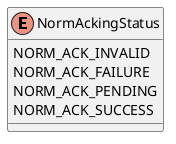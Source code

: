 @startuml
enum NormAckingStatus {
    NORM_ACK_INVALID
    NORM_ACK_FAILURE
    NORM_ACK_PENDING
    NORM_ACK_SUCCESS
}
@enduml